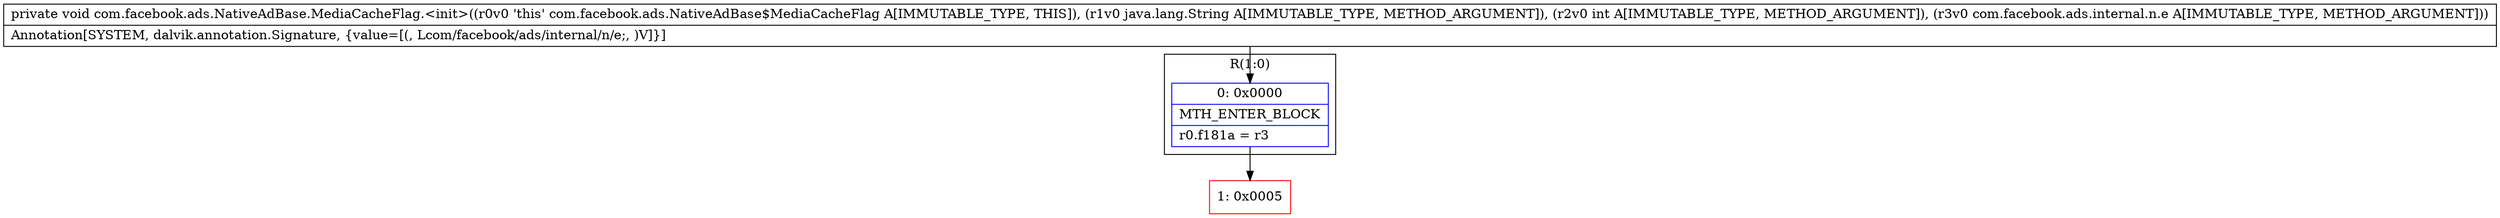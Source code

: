digraph "CFG forcom.facebook.ads.NativeAdBase.MediaCacheFlag.\<init\>(Ljava\/lang\/String;ILcom\/facebook\/ads\/internal\/n\/e;)V" {
subgraph cluster_Region_1694379437 {
label = "R(1:0)";
node [shape=record,color=blue];
Node_0 [shape=record,label="{0\:\ 0x0000|MTH_ENTER_BLOCK\l|r0.f181a = r3\l}"];
}
Node_1 [shape=record,color=red,label="{1\:\ 0x0005}"];
MethodNode[shape=record,label="{private void com.facebook.ads.NativeAdBase.MediaCacheFlag.\<init\>((r0v0 'this' com.facebook.ads.NativeAdBase$MediaCacheFlag A[IMMUTABLE_TYPE, THIS]), (r1v0 java.lang.String A[IMMUTABLE_TYPE, METHOD_ARGUMENT]), (r2v0 int A[IMMUTABLE_TYPE, METHOD_ARGUMENT]), (r3v0 com.facebook.ads.internal.n.e A[IMMUTABLE_TYPE, METHOD_ARGUMENT]))  | Annotation[SYSTEM, dalvik.annotation.Signature, \{value=[(, Lcom\/facebook\/ads\/internal\/n\/e;, )V]\}]\l}"];
MethodNode -> Node_0;
Node_0 -> Node_1;
}

